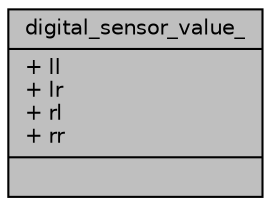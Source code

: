 digraph "digital_sensor_value_"
{
  edge [fontname="Helvetica",fontsize="10",labelfontname="Helvetica",labelfontsize="10"];
  node [fontname="Helvetica",fontsize="10",shape=record];
  Node1 [label="{digital_sensor_value_\n|+ ll\l+ lr\l+ rl\l+ rr\l|}",height=0.2,width=0.4,color="black", fillcolor="grey75", style="filled", fontcolor="black"];
}
